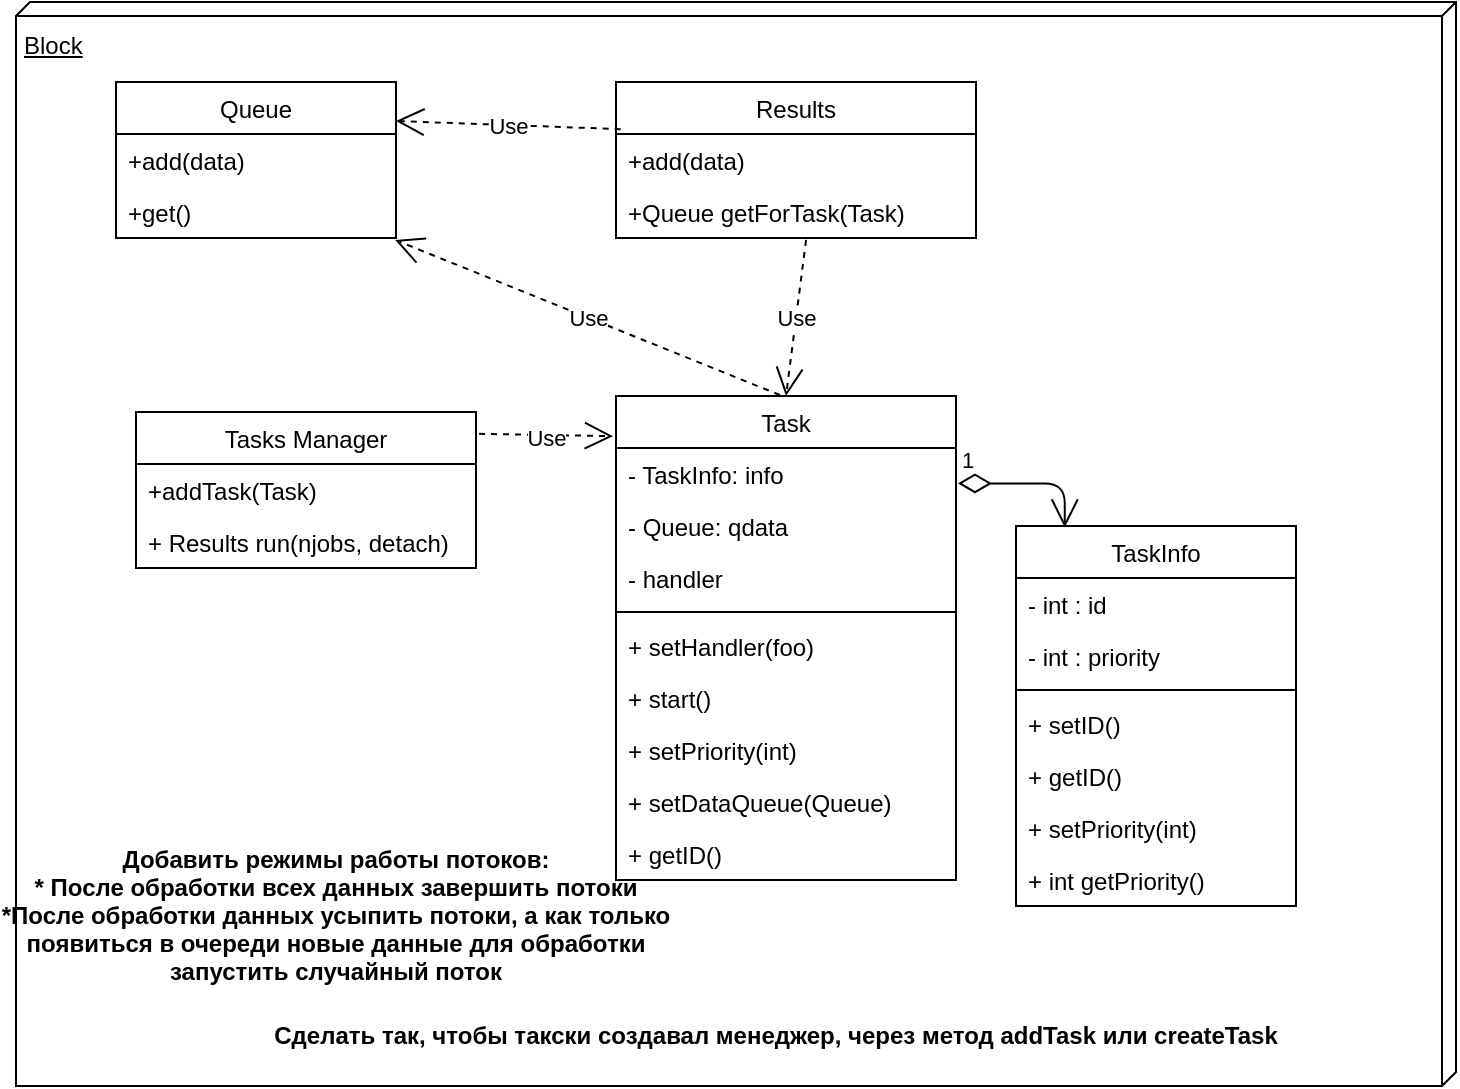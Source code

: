 <mxfile version="10.8.4" type="github"><diagram id="hoxNNlzGrFMP_woHGf5q" name="Страница 1"><mxGraphModel dx="797" dy="523" grid="1" gridSize="10" guides="1" tooltips="1" connect="1" arrows="1" fold="1" page="1" pageScale="1" pageWidth="827" pageHeight="1169" math="0" shadow="0"><root><mxCell id="0"/><mxCell id="1" parent="0"/><mxCell id="q72y7PEd5Um2YeYnlAnk-36" value="Block" style="verticalAlign=top;align=left;spacingTop=8;spacingLeft=2;spacingRight=12;shape=cube;size=7;direction=south;fontStyle=4;html=1;" parent="1" vertex="1"><mxGeometry x="100" y="230" width="720" height="542" as="geometry"/></mxCell><mxCell id="q72y7PEd5Um2YeYnlAnk-2" value="Task" style="swimlane;fontStyle=0;childLayout=stackLayout;horizontal=1;startSize=26;fillColor=none;horizontalStack=0;resizeParent=1;resizeParentMax=0;resizeLast=0;collapsible=1;marginBottom=0;" parent="1" vertex="1"><mxGeometry x="400" y="427" width="170" height="242" as="geometry"/></mxCell><mxCell id="q72y7PEd5Um2YeYnlAnk-30" value="- TaskInfo: info" style="text;strokeColor=none;fillColor=none;align=left;verticalAlign=top;spacingLeft=4;spacingRight=4;overflow=hidden;rotatable=0;points=[[0,0.5],[1,0.5]];portConstraint=eastwest;" parent="q72y7PEd5Um2YeYnlAnk-2" vertex="1"><mxGeometry y="26" width="170" height="26" as="geometry"/></mxCell><mxCell id="XWspdGPtUVFOi104QUIR-1" value="- Queue: qdata" style="text;strokeColor=none;fillColor=none;align=left;verticalAlign=top;spacingLeft=4;spacingRight=4;overflow=hidden;rotatable=0;points=[[0,0.5],[1,0.5]];portConstraint=eastwest;" vertex="1" parent="q72y7PEd5Um2YeYnlAnk-2"><mxGeometry y="52" width="170" height="26" as="geometry"/></mxCell><mxCell id="XWspdGPtUVFOi104QUIR-4" value="- handler" style="text;strokeColor=none;fillColor=none;align=left;verticalAlign=top;spacingLeft=4;spacingRight=4;overflow=hidden;rotatable=0;points=[[0,0.5],[1,0.5]];portConstraint=eastwest;" vertex="1" parent="q72y7PEd5Um2YeYnlAnk-2"><mxGeometry y="78" width="170" height="26" as="geometry"/></mxCell><mxCell id="q72y7PEd5Um2YeYnlAnk-31" value="" style="line;strokeWidth=1;fillColor=none;align=left;verticalAlign=middle;spacingTop=-1;spacingLeft=3;spacingRight=3;rotatable=0;labelPosition=right;points=[];portConstraint=eastwest;" parent="q72y7PEd5Um2YeYnlAnk-2" vertex="1"><mxGeometry y="104" width="170" height="8" as="geometry"/></mxCell><mxCell id="q72y7PEd5Um2YeYnlAnk-4" value="+ setHandler(foo)" style="text;strokeColor=none;fillColor=none;align=left;verticalAlign=top;spacingLeft=4;spacingRight=4;overflow=hidden;rotatable=0;points=[[0,0.5],[1,0.5]];portConstraint=eastwest;" parent="q72y7PEd5Um2YeYnlAnk-2" vertex="1"><mxGeometry y="112" width="170" height="26" as="geometry"/></mxCell><mxCell id="q72y7PEd5Um2YeYnlAnk-5" value="+ start()" style="text;strokeColor=none;fillColor=none;align=left;verticalAlign=top;spacingLeft=4;spacingRight=4;overflow=hidden;rotatable=0;points=[[0,0.5],[1,0.5]];portConstraint=eastwest;" parent="q72y7PEd5Um2YeYnlAnk-2" vertex="1"><mxGeometry y="138" width="170" height="26" as="geometry"/></mxCell><mxCell id="q72y7PEd5Um2YeYnlAnk-18" value="+ setPriority(int)" style="text;strokeColor=none;fillColor=none;align=left;verticalAlign=top;spacingLeft=4;spacingRight=4;overflow=hidden;rotatable=0;points=[[0,0.5],[1,0.5]];portConstraint=eastwest;" parent="q72y7PEd5Um2YeYnlAnk-2" vertex="1"><mxGeometry y="164" width="170" height="26" as="geometry"/></mxCell><mxCell id="q72y7PEd5Um2YeYnlAnk-19" value="+ setDataQueue(Queue)" style="text;strokeColor=none;fillColor=none;align=left;verticalAlign=top;spacingLeft=4;spacingRight=4;overflow=hidden;rotatable=0;points=[[0,0.5],[1,0.5]];portConstraint=eastwest;" parent="q72y7PEd5Um2YeYnlAnk-2" vertex="1"><mxGeometry y="190" width="170" height="26" as="geometry"/></mxCell><mxCell id="q72y7PEd5Um2YeYnlAnk-24" value="+ getID()" style="text;strokeColor=none;fillColor=none;align=left;verticalAlign=top;spacingLeft=4;spacingRight=4;overflow=hidden;rotatable=0;points=[[0,0.5],[1,0.5]];portConstraint=eastwest;" parent="q72y7PEd5Um2YeYnlAnk-2" vertex="1"><mxGeometry y="216" width="170" height="26" as="geometry"/></mxCell><mxCell id="q72y7PEd5Um2YeYnlAnk-6" value="Tasks Manager" style="swimlane;fontStyle=0;childLayout=stackLayout;horizontal=1;startSize=26;fillColor=none;horizontalStack=0;resizeParent=1;resizeParentMax=0;resizeLast=0;collapsible=1;marginBottom=0;" parent="1" vertex="1"><mxGeometry x="160" y="435" width="170" height="78" as="geometry"/></mxCell><mxCell id="q72y7PEd5Um2YeYnlAnk-7" value="+addTask(Task)" style="text;strokeColor=none;fillColor=none;align=left;verticalAlign=top;spacingLeft=4;spacingRight=4;overflow=hidden;rotatable=0;points=[[0,0.5],[1,0.5]];portConstraint=eastwest;" parent="q72y7PEd5Um2YeYnlAnk-6" vertex="1"><mxGeometry y="26" width="170" height="26" as="geometry"/></mxCell><mxCell id="q72y7PEd5Um2YeYnlAnk-8" value="+ Results run(njobs, detach)&#10;" style="text;strokeColor=none;fillColor=none;align=left;verticalAlign=top;spacingLeft=4;spacingRight=4;overflow=hidden;rotatable=0;points=[[0,0.5],[1,0.5]];portConstraint=eastwest;" parent="q72y7PEd5Um2YeYnlAnk-6" vertex="1"><mxGeometry y="52" width="170" height="26" as="geometry"/></mxCell><mxCell id="q72y7PEd5Um2YeYnlAnk-10" value="Queue" style="swimlane;fontStyle=0;childLayout=stackLayout;horizontal=1;startSize=26;fillColor=none;horizontalStack=0;resizeParent=1;resizeParentMax=0;resizeLast=0;collapsible=1;marginBottom=0;" parent="1" vertex="1"><mxGeometry x="150" y="270" width="140" height="78" as="geometry"/></mxCell><mxCell id="q72y7PEd5Um2YeYnlAnk-11" value="+add(data)" style="text;strokeColor=none;fillColor=none;align=left;verticalAlign=top;spacingLeft=4;spacingRight=4;overflow=hidden;rotatable=0;points=[[0,0.5],[1,0.5]];portConstraint=eastwest;" parent="q72y7PEd5Um2YeYnlAnk-10" vertex="1"><mxGeometry y="26" width="140" height="26" as="geometry"/></mxCell><mxCell id="q72y7PEd5Um2YeYnlAnk-12" value="+get()" style="text;strokeColor=none;fillColor=none;align=left;verticalAlign=top;spacingLeft=4;spacingRight=4;overflow=hidden;rotatable=0;points=[[0,0.5],[1,0.5]];portConstraint=eastwest;" parent="q72y7PEd5Um2YeYnlAnk-10" vertex="1"><mxGeometry y="52" width="140" height="26" as="geometry"/></mxCell><mxCell id="q72y7PEd5Um2YeYnlAnk-21" value="Results" style="swimlane;fontStyle=0;childLayout=stackLayout;horizontal=1;startSize=26;fillColor=none;horizontalStack=0;resizeParent=1;resizeParentMax=0;resizeLast=0;collapsible=1;marginBottom=0;" parent="1" vertex="1"><mxGeometry x="400" y="270" width="180" height="78" as="geometry"/></mxCell><mxCell id="q72y7PEd5Um2YeYnlAnk-22" value="+add(data)" style="text;strokeColor=none;fillColor=none;align=left;verticalAlign=top;spacingLeft=4;spacingRight=4;overflow=hidden;rotatable=0;points=[[0,0.5],[1,0.5]];portConstraint=eastwest;" parent="q72y7PEd5Um2YeYnlAnk-21" vertex="1"><mxGeometry y="26" width="180" height="26" as="geometry"/></mxCell><mxCell id="q72y7PEd5Um2YeYnlAnk-23" value="+Queue getForTask(Task)" style="text;strokeColor=none;fillColor=none;align=left;verticalAlign=top;spacingLeft=4;spacingRight=4;overflow=hidden;rotatable=0;points=[[0,0.5],[1,0.5]];portConstraint=eastwest;" parent="q72y7PEd5Um2YeYnlAnk-21" vertex="1"><mxGeometry y="52" width="180" height="26" as="geometry"/></mxCell><mxCell id="q72y7PEd5Um2YeYnlAnk-25" value="TaskInfo" style="swimlane;fontStyle=0;childLayout=stackLayout;horizontal=1;startSize=26;fillColor=none;horizontalStack=0;resizeParent=1;resizeParentMax=0;resizeLast=0;collapsible=1;marginBottom=0;" parent="1" vertex="1"><mxGeometry x="600" y="492" width="140" height="190" as="geometry"/></mxCell><mxCell id="q72y7PEd5Um2YeYnlAnk-37" value="- int : id" style="text;strokeColor=none;fillColor=none;align=left;verticalAlign=top;spacingLeft=4;spacingRight=4;overflow=hidden;rotatable=0;points=[[0,0.5],[1,0.5]];portConstraint=eastwest;" parent="q72y7PEd5Um2YeYnlAnk-25" vertex="1"><mxGeometry y="26" width="140" height="26" as="geometry"/></mxCell><mxCell id="q72y7PEd5Um2YeYnlAnk-39" value="- int : priority" style="text;strokeColor=none;fillColor=none;align=left;verticalAlign=top;spacingLeft=4;spacingRight=4;overflow=hidden;rotatable=0;points=[[0,0.5],[1,0.5]];portConstraint=eastwest;" parent="q72y7PEd5Um2YeYnlAnk-25" vertex="1"><mxGeometry y="52" width="140" height="26" as="geometry"/></mxCell><mxCell id="q72y7PEd5Um2YeYnlAnk-38" value="" style="line;strokeWidth=1;fillColor=none;align=left;verticalAlign=middle;spacingTop=-1;spacingLeft=3;spacingRight=3;rotatable=0;labelPosition=right;points=[];portConstraint=eastwest;" parent="q72y7PEd5Um2YeYnlAnk-25" vertex="1"><mxGeometry y="78" width="140" height="8" as="geometry"/></mxCell><mxCell id="q72y7PEd5Um2YeYnlAnk-26" value="+ setID()" style="text;strokeColor=none;fillColor=none;align=left;verticalAlign=top;spacingLeft=4;spacingRight=4;overflow=hidden;rotatable=0;points=[[0,0.5],[1,0.5]];portConstraint=eastwest;" parent="q72y7PEd5Um2YeYnlAnk-25" vertex="1"><mxGeometry y="86" width="140" height="26" as="geometry"/></mxCell><mxCell id="q72y7PEd5Um2YeYnlAnk-27" value="+ getID()" style="text;strokeColor=none;fillColor=none;align=left;verticalAlign=top;spacingLeft=4;spacingRight=4;overflow=hidden;rotatable=0;points=[[0,0.5],[1,0.5]];portConstraint=eastwest;" parent="q72y7PEd5Um2YeYnlAnk-25" vertex="1"><mxGeometry y="112" width="140" height="26" as="geometry"/></mxCell><mxCell id="XWspdGPtUVFOi104QUIR-2" value="+ setPriority(int)" style="text;strokeColor=none;fillColor=none;align=left;verticalAlign=top;spacingLeft=4;spacingRight=4;overflow=hidden;rotatable=0;points=[[0,0.5],[1,0.5]];portConstraint=eastwest;" vertex="1" parent="q72y7PEd5Um2YeYnlAnk-25"><mxGeometry y="138" width="140" height="26" as="geometry"/></mxCell><mxCell id="XWspdGPtUVFOi104QUIR-3" value="+ int getPriority()" style="text;strokeColor=none;fillColor=none;align=left;verticalAlign=top;spacingLeft=4;spacingRight=4;overflow=hidden;rotatable=0;points=[[0,0.5],[1,0.5]];portConstraint=eastwest;" vertex="1" parent="q72y7PEd5Um2YeYnlAnk-25"><mxGeometry y="164" width="140" height="26" as="geometry"/></mxCell><mxCell id="q72y7PEd5Um2YeYnlAnk-29" value="1" style="endArrow=open;html=1;endSize=12;startArrow=diamondThin;startSize=14;startFill=0;edgeStyle=orthogonalEdgeStyle;align=left;verticalAlign=bottom;exitX=1.006;exitY=0.681;exitDx=0;exitDy=0;exitPerimeter=0;entryX=0.174;entryY=0.004;entryDx=0;entryDy=0;entryPerimeter=0;" parent="1" source="q72y7PEd5Um2YeYnlAnk-30" target="q72y7PEd5Um2YeYnlAnk-25" edge="1"><mxGeometry x="-1" y="3" relative="1" as="geometry"><mxPoint x="610" y="490" as="sourcePoint"/><mxPoint x="770" y="490" as="targetPoint"/></mxGeometry></mxCell><mxCell id="q72y7PEd5Um2YeYnlAnk-32" value="Use" style="endArrow=open;endSize=12;dashed=1;html=1;entryX=0.997;entryY=1.038;entryDx=0;entryDy=0;entryPerimeter=0;exitX=0.482;exitY=-0.002;exitDx=0;exitDy=0;exitPerimeter=0;" parent="1" source="q72y7PEd5Um2YeYnlAnk-2" target="q72y7PEd5Um2YeYnlAnk-12" edge="1"><mxGeometry width="160" relative="1" as="geometry"><mxPoint x="160" y="420" as="sourcePoint"/><mxPoint x="320" y="420" as="targetPoint"/></mxGeometry></mxCell><mxCell id="q72y7PEd5Um2YeYnlAnk-33" value="Use" style="endArrow=open;endSize=12;dashed=1;html=1;entryX=0.5;entryY=0;entryDx=0;entryDy=0;exitX=0.528;exitY=1.038;exitDx=0;exitDy=0;exitPerimeter=0;" parent="1" source="q72y7PEd5Um2YeYnlAnk-23" target="q72y7PEd5Um2YeYnlAnk-2" edge="1"><mxGeometry width="160" relative="1" as="geometry"><mxPoint x="491.857" y="436.714" as="sourcePoint"/><mxPoint x="303.857" y="359" as="targetPoint"/></mxGeometry></mxCell><mxCell id="q72y7PEd5Um2YeYnlAnk-34" value="Use" style="endArrow=open;endSize=12;dashed=1;html=1;entryX=-0.009;entryY=0.083;entryDx=0;entryDy=0;entryPerimeter=0;exitX=1.009;exitY=0.14;exitDx=0;exitDy=0;exitPerimeter=0;" parent="1" source="q72y7PEd5Um2YeYnlAnk-6" target="q72y7PEd5Um2YeYnlAnk-2" edge="1"><mxGeometry x="0.005" y="-1" width="160" relative="1" as="geometry"><mxPoint x="180" y="580" as="sourcePoint"/><mxPoint x="340" y="580" as="targetPoint"/><mxPoint as="offset"/></mxGeometry></mxCell><mxCell id="XWspdGPtUVFOi104QUIR-5" value="Use" style="endArrow=open;endSize=12;dashed=1;html=1;entryX=1;entryY=0.25;entryDx=0;entryDy=0;exitX=0.013;exitY=-0.093;exitDx=0;exitDy=0;exitPerimeter=0;" edge="1" parent="1" source="q72y7PEd5Um2YeYnlAnk-22" target="q72y7PEd5Um2YeYnlAnk-10"><mxGeometry width="160" relative="1" as="geometry"><mxPoint x="505" y="359" as="sourcePoint"/><mxPoint x="495.286" y="437.286" as="targetPoint"/></mxGeometry></mxCell><mxCell id="XWspdGPtUVFOi104QUIR-6" value="Добавить режимы работы потоков:&#10;* После обработки всех данных завершить потоки&#10;*После обработки данных усыпить потоки, а как только&#10;появиться в очереди новые данные для обработки&#10;запустить случайный поток&#10;" style="text;align=center;fontStyle=1;verticalAlign=middle;spacingLeft=3;spacingRight=3;strokeColor=none;rotatable=0;points=[[0,0.5],[1,0.5]];portConstraint=eastwest;" vertex="1" parent="1"><mxGeometry x="220" y="680" width="80" height="26" as="geometry"/></mxCell><mxCell id="XWspdGPtUVFOi104QUIR-8" value="Сделать так, чтобы такски создавал менеджер, через метод addTask или createTask" style="text;align=center;fontStyle=1;verticalAlign=middle;spacingLeft=3;spacingRight=3;strokeColor=none;rotatable=0;points=[[0,0.5],[1,0.5]];portConstraint=eastwest;" vertex="1" parent="1"><mxGeometry x="440" y="733" width="80" height="26" as="geometry"/></mxCell></root></mxGraphModel></diagram></mxfile>